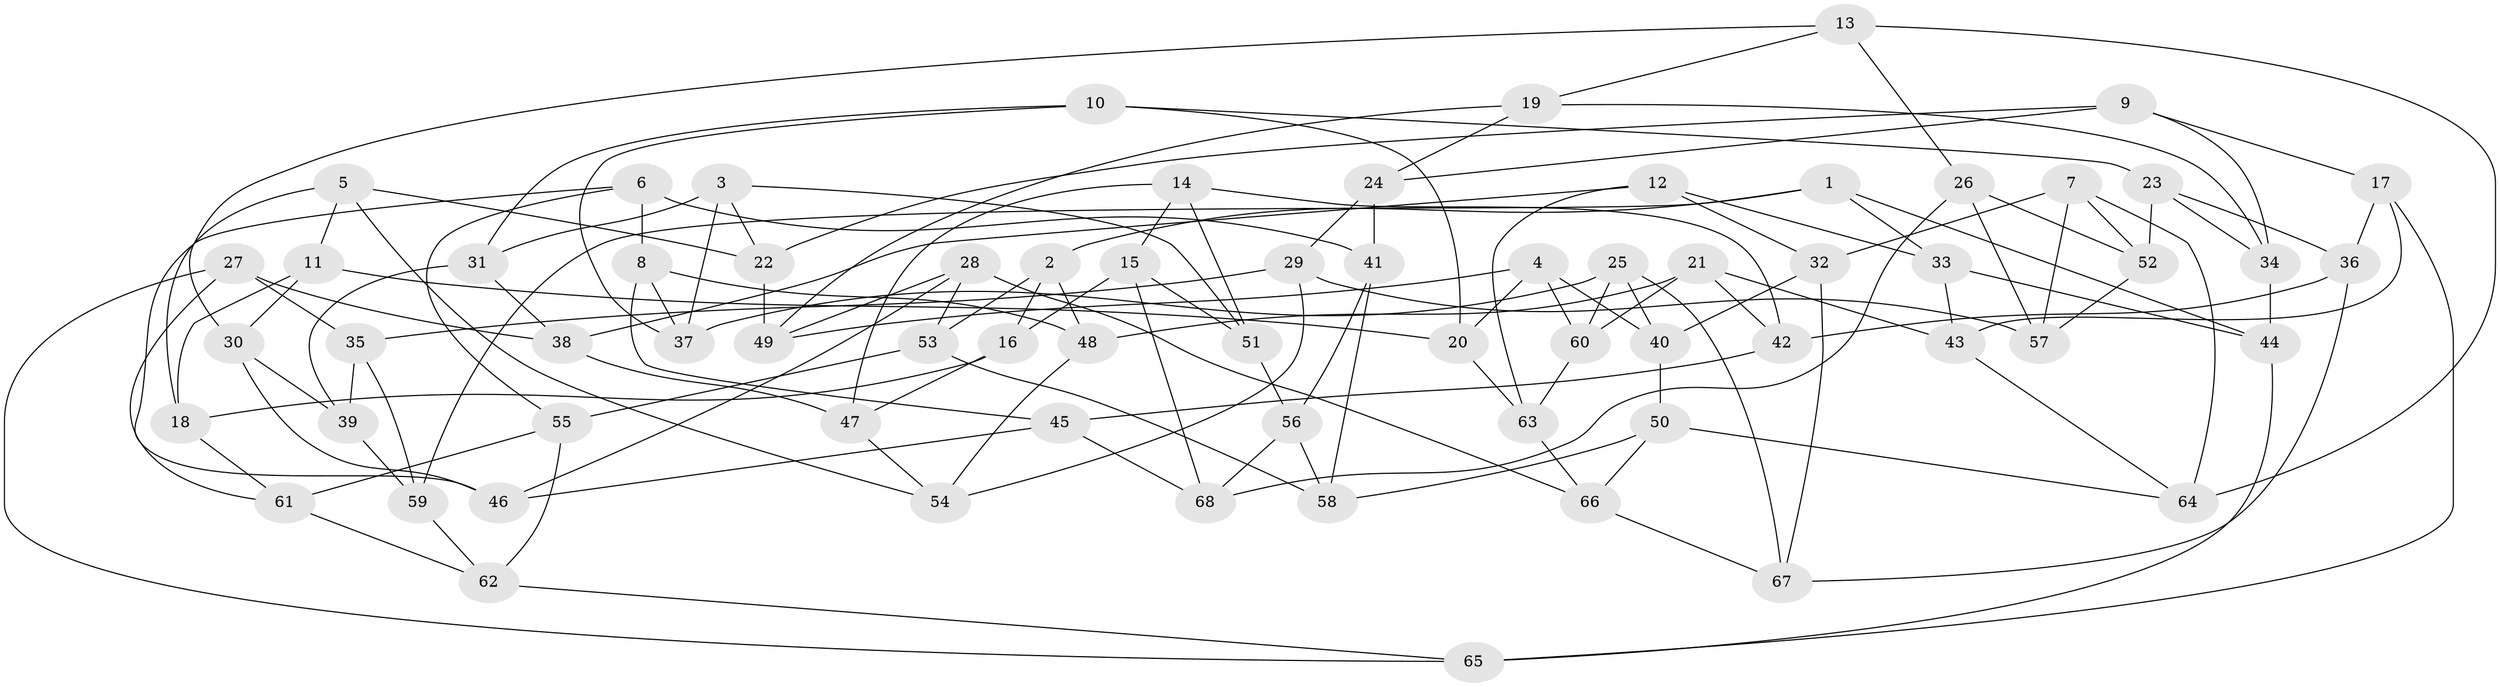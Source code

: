 // Generated by graph-tools (version 1.1) at 2025/11/02/27/25 16:11:50]
// undirected, 68 vertices, 136 edges
graph export_dot {
graph [start="1"]
  node [color=gray90,style=filled];
  1;
  2;
  3;
  4;
  5;
  6;
  7;
  8;
  9;
  10;
  11;
  12;
  13;
  14;
  15;
  16;
  17;
  18;
  19;
  20;
  21;
  22;
  23;
  24;
  25;
  26;
  27;
  28;
  29;
  30;
  31;
  32;
  33;
  34;
  35;
  36;
  37;
  38;
  39;
  40;
  41;
  42;
  43;
  44;
  45;
  46;
  47;
  48;
  49;
  50;
  51;
  52;
  53;
  54;
  55;
  56;
  57;
  58;
  59;
  60;
  61;
  62;
  63;
  64;
  65;
  66;
  67;
  68;
  1 -- 33;
  1 -- 44;
  1 -- 59;
  1 -- 2;
  2 -- 16;
  2 -- 48;
  2 -- 53;
  3 -- 31;
  3 -- 37;
  3 -- 51;
  3 -- 22;
  4 -- 40;
  4 -- 60;
  4 -- 49;
  4 -- 20;
  5 -- 22;
  5 -- 18;
  5 -- 54;
  5 -- 11;
  6 -- 55;
  6 -- 8;
  6 -- 41;
  6 -- 46;
  7 -- 32;
  7 -- 64;
  7 -- 57;
  7 -- 52;
  8 -- 48;
  8 -- 37;
  8 -- 45;
  9 -- 24;
  9 -- 34;
  9 -- 17;
  9 -- 22;
  10 -- 31;
  10 -- 20;
  10 -- 23;
  10 -- 37;
  11 -- 20;
  11 -- 30;
  11 -- 18;
  12 -- 32;
  12 -- 63;
  12 -- 38;
  12 -- 33;
  13 -- 19;
  13 -- 30;
  13 -- 26;
  13 -- 64;
  14 -- 42;
  14 -- 51;
  14 -- 15;
  14 -- 47;
  15 -- 51;
  15 -- 16;
  15 -- 68;
  16 -- 18;
  16 -- 47;
  17 -- 43;
  17 -- 36;
  17 -- 65;
  18 -- 61;
  19 -- 34;
  19 -- 24;
  19 -- 49;
  20 -- 63;
  21 -- 43;
  21 -- 42;
  21 -- 60;
  21 -- 48;
  22 -- 49;
  23 -- 36;
  23 -- 34;
  23 -- 52;
  24 -- 29;
  24 -- 41;
  25 -- 60;
  25 -- 40;
  25 -- 67;
  25 -- 37;
  26 -- 68;
  26 -- 52;
  26 -- 57;
  27 -- 35;
  27 -- 61;
  27 -- 38;
  27 -- 65;
  28 -- 66;
  28 -- 46;
  28 -- 53;
  28 -- 49;
  29 -- 57;
  29 -- 35;
  29 -- 54;
  30 -- 46;
  30 -- 39;
  31 -- 39;
  31 -- 38;
  32 -- 67;
  32 -- 40;
  33 -- 44;
  33 -- 43;
  34 -- 44;
  35 -- 39;
  35 -- 59;
  36 -- 67;
  36 -- 42;
  38 -- 47;
  39 -- 59;
  40 -- 50;
  41 -- 58;
  41 -- 56;
  42 -- 45;
  43 -- 64;
  44 -- 65;
  45 -- 68;
  45 -- 46;
  47 -- 54;
  48 -- 54;
  50 -- 66;
  50 -- 58;
  50 -- 64;
  51 -- 56;
  52 -- 57;
  53 -- 58;
  53 -- 55;
  55 -- 61;
  55 -- 62;
  56 -- 58;
  56 -- 68;
  59 -- 62;
  60 -- 63;
  61 -- 62;
  62 -- 65;
  63 -- 66;
  66 -- 67;
}
